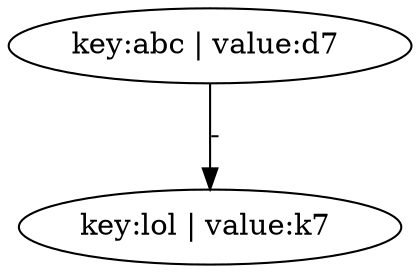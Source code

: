 digraph G{   N0x55c482c61300[label="key:abc | value:d7 "];
N0x55c482c61300->N0x55c482c61970[label="-"];
N0x55c482c61970[label="key:lol | value:k7 "];
}
